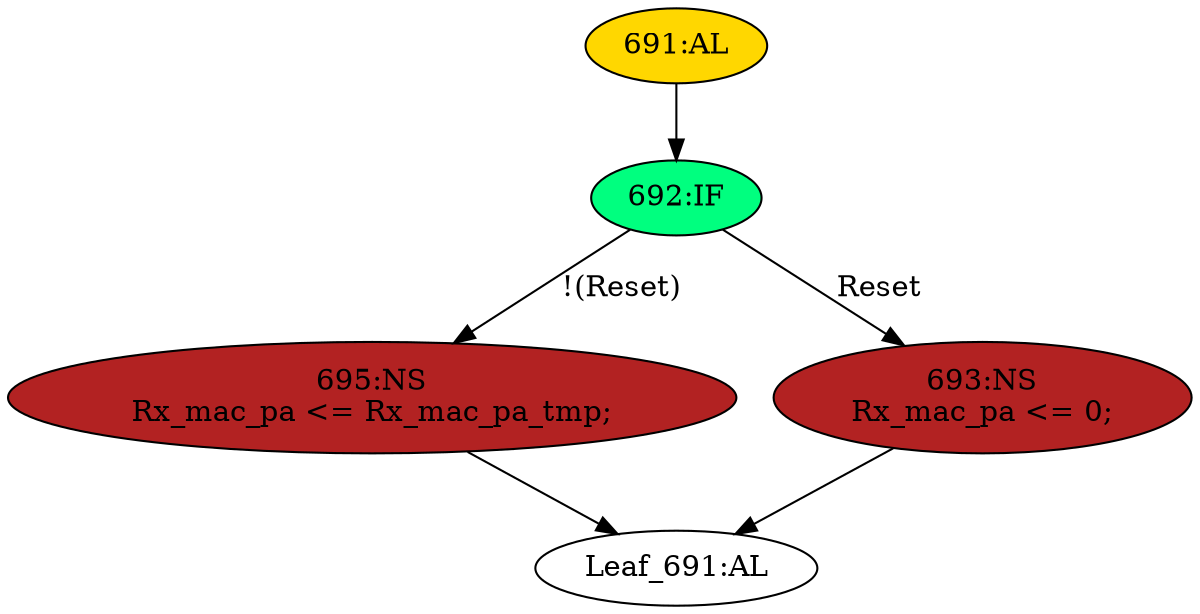strict digraph "" {
	node [label="\N"];
	"692:IF"	 [ast="<pyverilog.vparser.ast.IfStatement object at 0x7fbd1c2e6610>",
		fillcolor=springgreen,
		label="692:IF",
		statements="[]",
		style=filled,
		typ=IfStatement];
	"695:NS"	 [ast="<pyverilog.vparser.ast.NonblockingSubstitution object at 0x7fbd1c2e6650>",
		fillcolor=firebrick,
		label="695:NS
Rx_mac_pa <= Rx_mac_pa_tmp;",
		statements="[<pyverilog.vparser.ast.NonblockingSubstitution object at 0x7fbd1c2e6650>]",
		style=filled,
		typ=NonblockingSubstitution];
	"692:IF" -> "695:NS"	 [cond="['Reset']",
		label="!(Reset)",
		lineno=692];
	"693:NS"	 [ast="<pyverilog.vparser.ast.NonblockingSubstitution object at 0x7fbd1c2e67d0>",
		fillcolor=firebrick,
		label="693:NS
Rx_mac_pa <= 0;",
		statements="[<pyverilog.vparser.ast.NonblockingSubstitution object at 0x7fbd1c2e67d0>]",
		style=filled,
		typ=NonblockingSubstitution];
	"692:IF" -> "693:NS"	 [cond="['Reset']",
		label=Reset,
		lineno=692];
	"Leaf_691:AL"	 [def_var="['Rx_mac_pa']",
		label="Leaf_691:AL"];
	"695:NS" -> "Leaf_691:AL"	 [cond="[]",
		lineno=None];
	"691:AL"	 [ast="<pyverilog.vparser.ast.Always object at 0x7fbd1c2e6950>",
		clk_sens=False,
		fillcolor=gold,
		label="691:AL",
		sens="['Clk_SYS', 'Reset']",
		statements="[]",
		style=filled,
		typ=Always,
		use_var="['Reset', 'Rx_mac_pa_tmp']"];
	"691:AL" -> "692:IF"	 [cond="[]",
		lineno=None];
	"693:NS" -> "Leaf_691:AL"	 [cond="[]",
		lineno=None];
}
